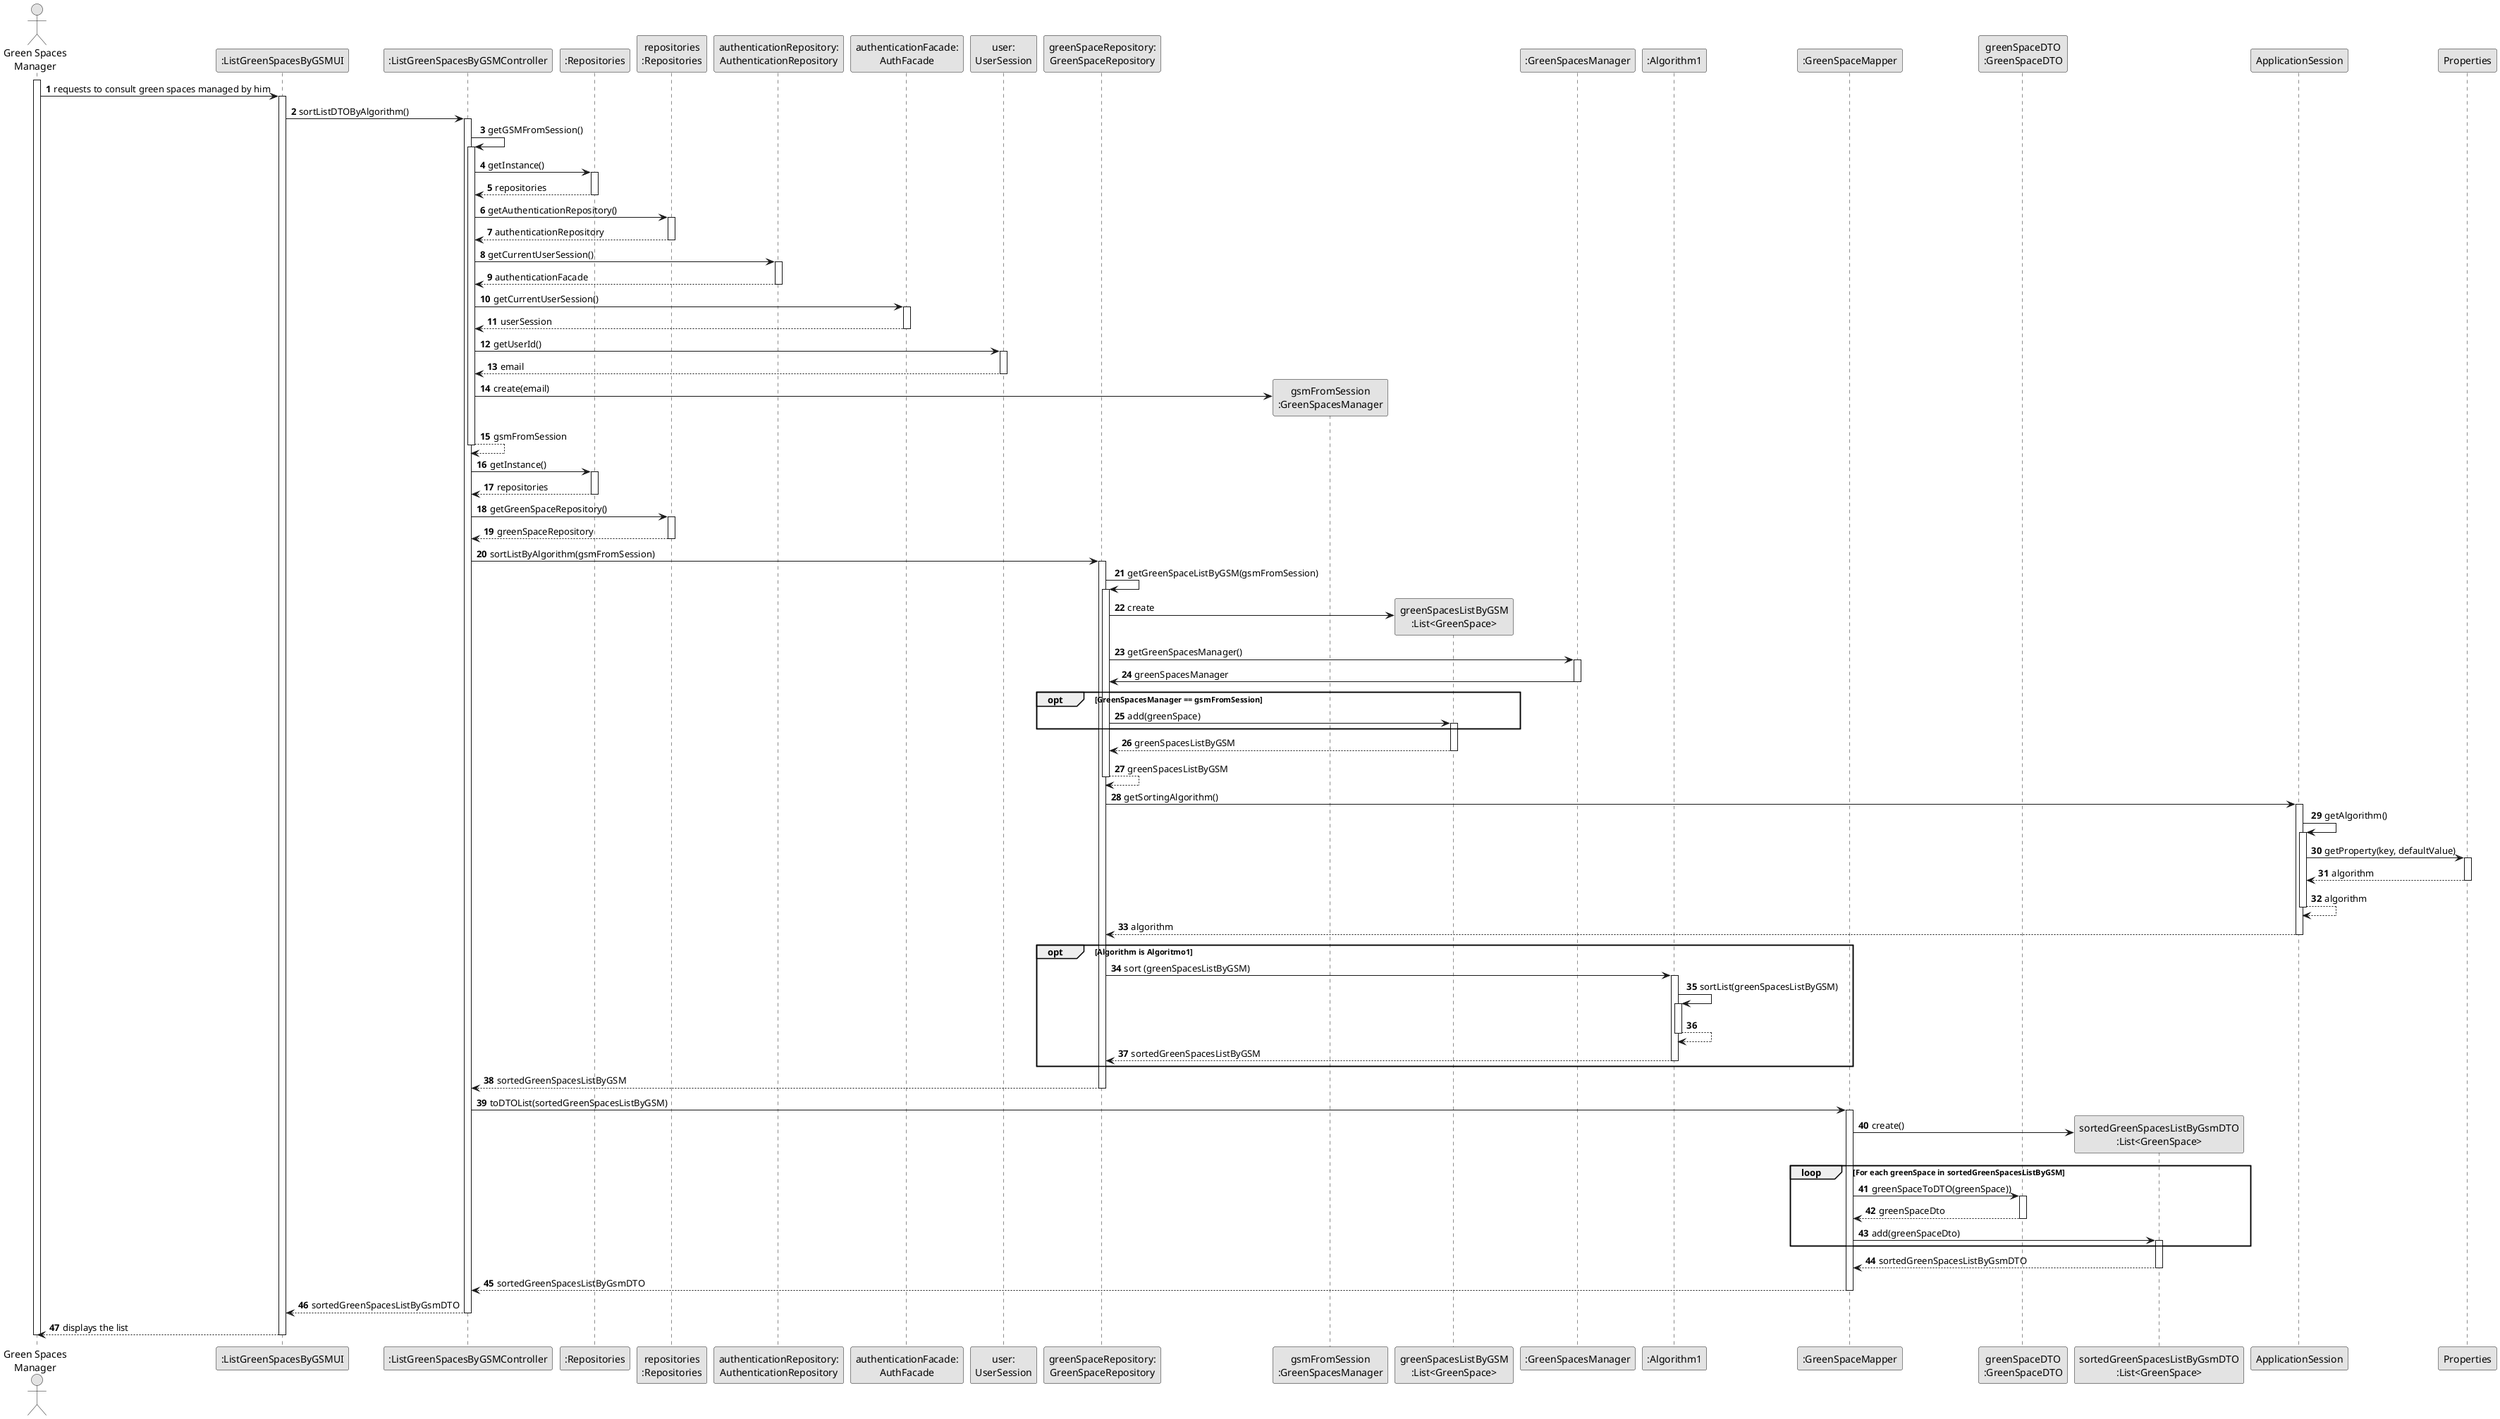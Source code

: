 @startuml
skinparam monochrome true
skinparam packageStyle rectangle
skinparam shadowing false

autonumber

'hide footbox
actor "Green Spaces\nManager" as GSM
participant ":ListGreenSpacesByGSMUI" as UI
participant ":ListGreenSpacesByGSMController" as CTRL
participant ":Repositories" as REP
participant "repositories\n:Repositories" as REPS
participant "authenticationRepository:\nAuthenticationRepository" as authentication
participant "authenticationFacade:\nAuthFacade" as authFacade
participant "user:\nUserSession" as user
participant "greenSpaceRepository:\nGreenSpaceRepository" as greenSpaceRepository
participant "gsmFromSession\n:GreenSpacesManager" as GREENSPACEMANAGER
participant "greenSpacesListByGSM\n:List<GreenSpace>" as greenSpacesListByGSM
participant ":GreenSpacesManager" as GreenSpacesManager
participant ":Algorithm1" as algorithm
participant ":GreenSpaceMapper" as greenSpaceMapper
participant "greenSpaceDTO\n:GreenSpaceDTO" as greenSpaceDTO
participant "sortedGreenSpacesListByGsmDTO\n:List<GreenSpace>" as sortedGreenSpacesListByGsmDTO

activate GSM

    GSM -> UI : requests to consult green spaces managed by him
    activate UI

        UI -> CTRL: sortListDTOByAlgorithm()
        activate CTRL

            CTRL -> CTRL: getGSMFromSession()
            activate CTRL

            CTRL -> REP: getInstance()
            activate REP

            REP --> CTRL: repositories
            deactivate REP

            CTRL -> REPS: getAuthenticationRepository()
            activate REPS

            REPS --> CTRL: authenticationRepository
            deactivate REPS

            CTRL -> authentication: getCurrentUserSession()
            activate authentication

            authentication --> CTRL: authenticationFacade
            deactivate authentication

            CTRL -> authFacade: getCurrentUserSession()
            activate authFacade

            authFacade --> CTRL: userSession
            deactivate authFacade

            CTRL -> user: getUserId()
            activate user

            user --> CTRL: email
            deactivate user

            CTRL -> GREENSPACEMANAGER** : create(email)

            CTRL --> CTRL: gsmFromSession
            deactivate CTRL

            CTRL -> REP: getInstance()
            activate REP

            REP --> CTRL: repositories
            deactivate REP

            CTRL -> REPS: getGreenSpaceRepository()
            activate REPS

            REPS --> CTRL: greenSpaceRepository
            deactivate REPS

            CTRL -> greenSpaceRepository: sortListByAlgorithm(gsmFromSession)
            activate greenSpaceRepository

                    greenSpaceRepository -> greenSpaceRepository: getGreenSpaceListByGSM(gsmFromSession)
                    activate greenSpaceRepository

                    greenSpaceRepository -> greenSpacesListByGSM**: create

                                greenSpaceRepository -> GreenSpacesManager: getGreenSpacesManager()
                                activate GreenSpacesManager

                                GreenSpacesManager -> greenSpaceRepository: greenSpacesManager
                                deactivate GreenSpacesManager

                                opt GreenSpacesManager == gsmFromSession

                                greenSpaceRepository -> greenSpacesListByGSM: add(greenSpace)
                                activate greenSpacesListByGSM

                                end loop

                                greenSpacesListByGSM --> greenSpaceRepository: greenSpacesListByGSM
                                deactivate greenSpacesListByGSM

                                greenSpaceRepository --> greenSpaceRepository: greenSpacesListByGSM
                                deactivate greenSpaceRepository

                    greenSpaceRepository -> ApplicationSession: getSortingAlgorithm()
                    activate ApplicationSession

                        ApplicationSession -> ApplicationSession: getAlgorithm()
                        activate ApplicationSession

                            ApplicationSession -> Properties: getProperty(key, defaultValue)
                            activate Properties

                            Properties --> ApplicationSession: algorithm
                            deactivate Properties

                        ApplicationSession --> ApplicationSession: algorithm
                        deactivate ApplicationSession

                        ApplicationSession --> greenSpaceRepository: algorithm
                        deactivate ApplicationSession

                        opt Algorithm is Algoritmo1

                    greenSpaceRepository -> algorithm: sort (greenSpacesListByGSM)
                    activate algorithm

                    algorithm -> algorithm: sortList(greenSpacesListByGSM)
                    activate algorithm

                    algorithm --> algorithm
                    deactivate algorithm

                    algorithm --> greenSpaceRepository: sortedGreenSpacesListByGSM
                    deactivate algorithm

                        end

            greenSpaceRepository --> CTRL: sortedGreenSpacesListByGSM
            deactivate greenSpaceRepository

            CTRL -> greenSpaceMapper: toDTOList(sortedGreenSpacesListByGSM)
            activate greenSpaceMapper

                greenSpaceMapper -> sortedGreenSpacesListByGsmDTO** : create()

                loop For each greenSpace in sortedGreenSpacesListByGSM

                greenSpaceMapper -> greenSpaceDTO: greenSpaceToDTO(greenSpace))
                activate greenSpaceDTO

                greenSpaceDTO --> greenSpaceMapper: greenSpaceDto
                deactivate greenSpaceDTO

                greenSpaceMapper -> sortedGreenSpacesListByGsmDTO: add(greenSpaceDto)
                activate sortedGreenSpacesListByGsmDTO

                end

                sortedGreenSpacesListByGsmDTO --> greenSpaceMapper: sortedGreenSpacesListByGsmDTO
                deactivate sortedGreenSpacesListByGsmDTO

            greenSpaceMapper --> CTRL : sortedGreenSpacesListByGsmDTO
            deactivate greenSpaceMapper

        CTRL --> UI : sortedGreenSpacesListByGsmDTO
        deactivate CTRL

    UI --> GSM : displays the list
    deactivate UI

deactivate GSM

@enduml